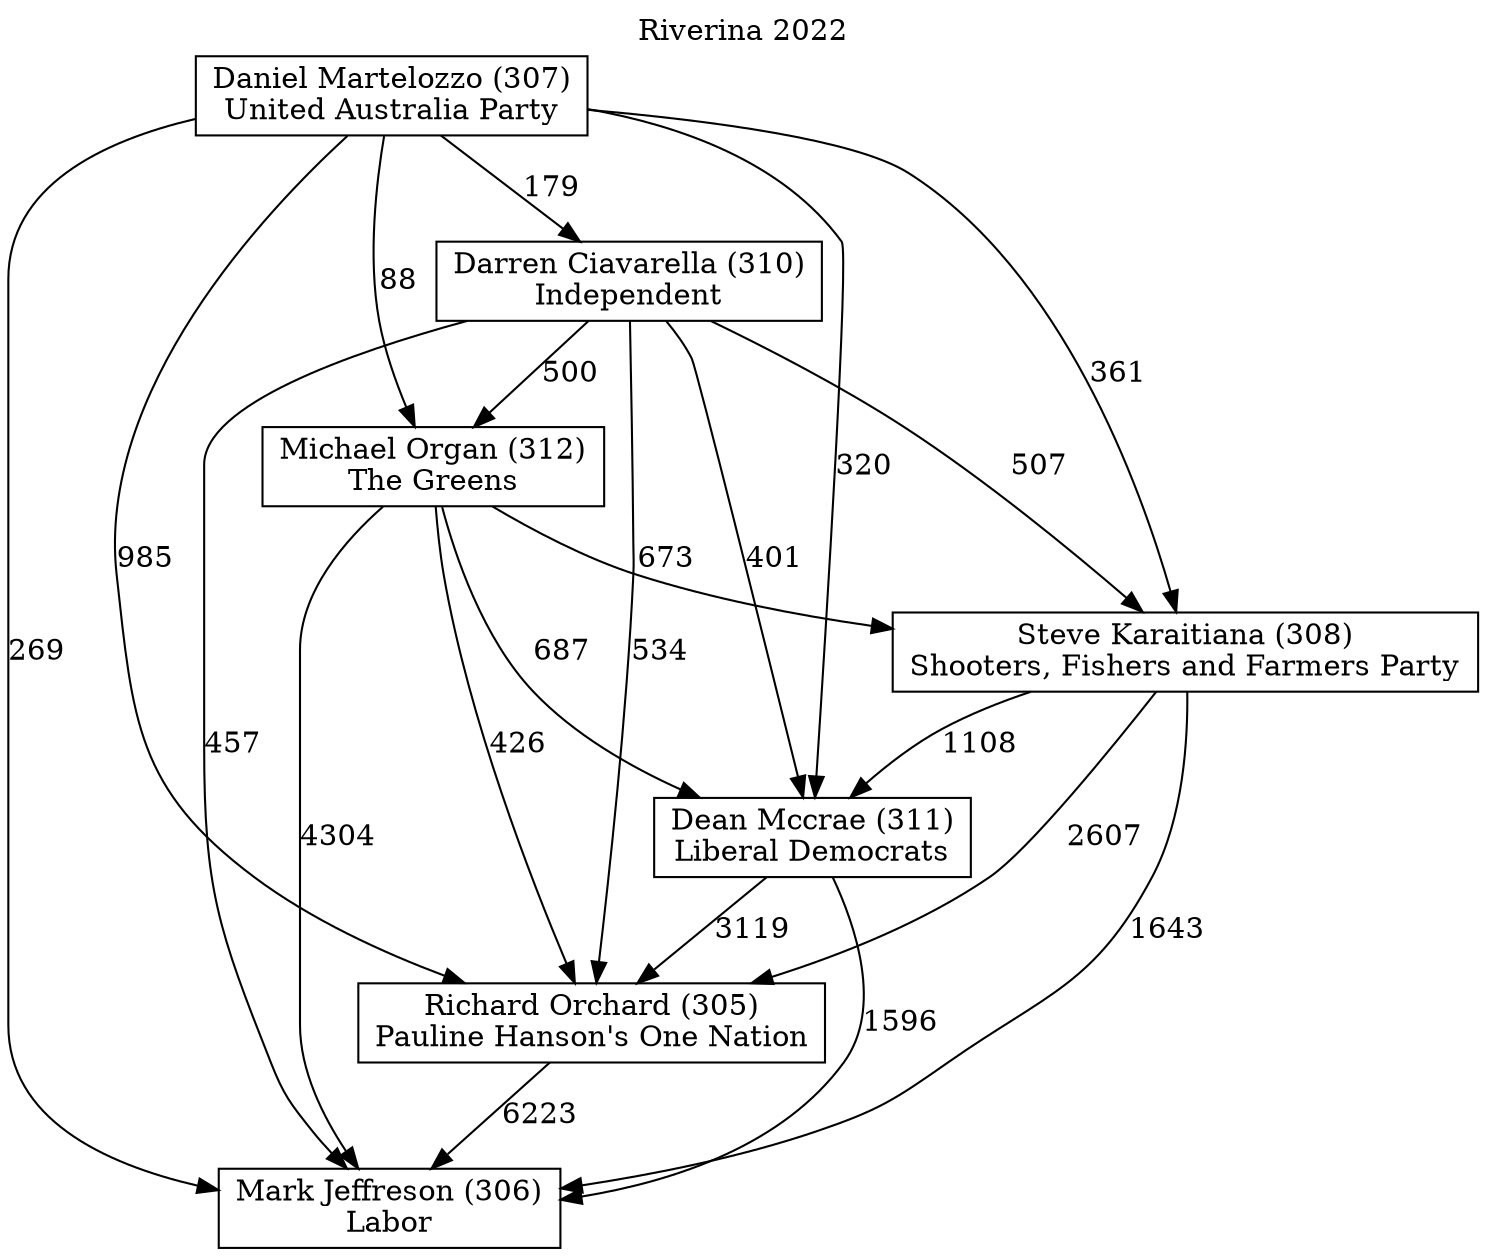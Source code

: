 // House preference flow
digraph "Mark Jeffreson (306)_Riverina_2022" {
	graph [label="Riverina 2022" labelloc=t mclimit=10]
	node [shape=box]
	"Mark Jeffreson (306)" [label="Mark Jeffreson (306)
Labor"]
	"Richard Orchard (305)" [label="Richard Orchard (305)
Pauline Hanson's One Nation"]
	"Dean Mccrae (311)" [label="Dean Mccrae (311)
Liberal Democrats"]
	"Steve Karaitiana (308)" [label="Steve Karaitiana (308)
Shooters, Fishers and Farmers Party"]
	"Michael Organ (312)" [label="Michael Organ (312)
The Greens"]
	"Darren Ciavarella (310)" [label="Darren Ciavarella (310)
Independent"]
	"Daniel Martelozzo (307)" [label="Daniel Martelozzo (307)
United Australia Party"]
	"Richard Orchard (305)" -> "Mark Jeffreson (306)" [label=6223]
	"Dean Mccrae (311)" -> "Richard Orchard (305)" [label=3119]
	"Steve Karaitiana (308)" -> "Dean Mccrae (311)" [label=1108]
	"Michael Organ (312)" -> "Steve Karaitiana (308)" [label=673]
	"Darren Ciavarella (310)" -> "Michael Organ (312)" [label=500]
	"Daniel Martelozzo (307)" -> "Darren Ciavarella (310)" [label=179]
	"Dean Mccrae (311)" -> "Mark Jeffreson (306)" [label=1596]
	"Steve Karaitiana (308)" -> "Mark Jeffreson (306)" [label=1643]
	"Michael Organ (312)" -> "Mark Jeffreson (306)" [label=4304]
	"Darren Ciavarella (310)" -> "Mark Jeffreson (306)" [label=457]
	"Daniel Martelozzo (307)" -> "Mark Jeffreson (306)" [label=269]
	"Daniel Martelozzo (307)" -> "Michael Organ (312)" [label=88]
	"Darren Ciavarella (310)" -> "Steve Karaitiana (308)" [label=507]
	"Daniel Martelozzo (307)" -> "Steve Karaitiana (308)" [label=361]
	"Michael Organ (312)" -> "Dean Mccrae (311)" [label=687]
	"Darren Ciavarella (310)" -> "Dean Mccrae (311)" [label=401]
	"Daniel Martelozzo (307)" -> "Dean Mccrae (311)" [label=320]
	"Steve Karaitiana (308)" -> "Richard Orchard (305)" [label=2607]
	"Michael Organ (312)" -> "Richard Orchard (305)" [label=426]
	"Darren Ciavarella (310)" -> "Richard Orchard (305)" [label=534]
	"Daniel Martelozzo (307)" -> "Richard Orchard (305)" [label=985]
}
